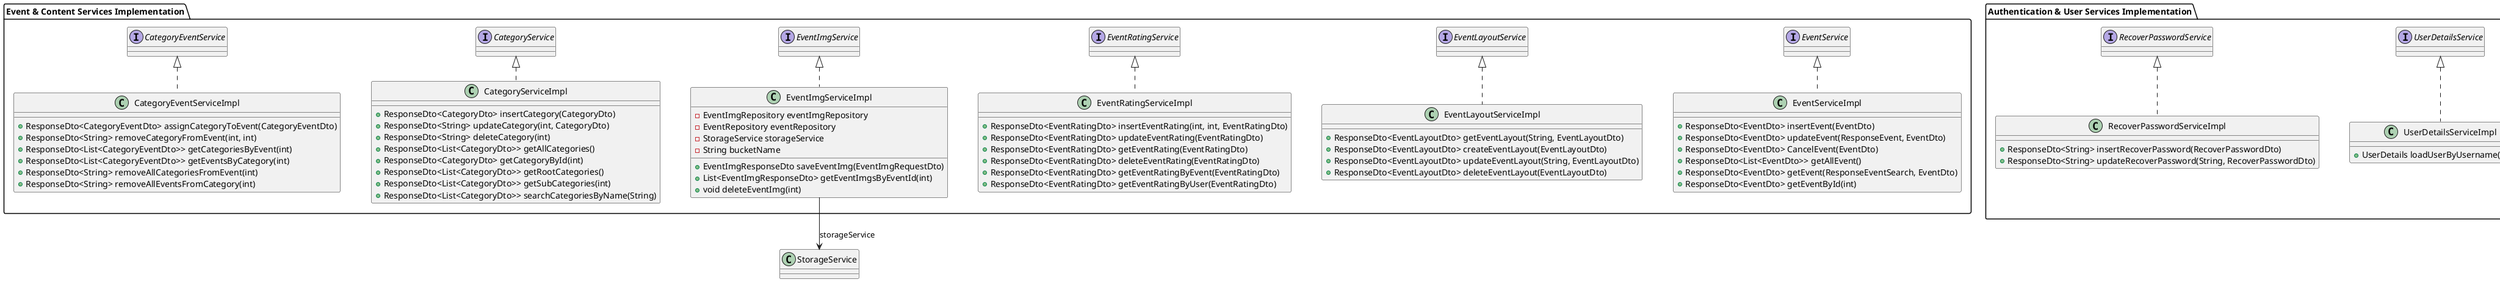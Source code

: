 @startuml Complete Service Implementation Class Diagram

skinparam nodesep 50
skinparam ranksep 30

' === Authentication & User Services Implementation ===
package "Authentication & User Services Implementation" {
    class AccountActivationServiceImpl implements AccountActivationService {
        + void createActivationForUser(int)
        + void resendActivationCode(int)
        + ResponseDto<String> verifyActivationCode(int, String)
        + User getUserById(int)
    }

    class LoginServiceImpl implements LoginService {
        + ResponseDto<ResponseLogin> login(LoginDto)
        + ResponseDto<String> save(RequestLoginDTO)
    }

    class RegisterServiceImpl implements RegisterService {
        + ResponseDto<String> register(RegisterRequestDto)
    }

    class UserServiceImpl implements UserService {
        + ResponseDto<String> updateTelephone(int, String)
        + ResponseDto<String> updateBirthDate(int, Date)
        + ResponseDto<String> updateAddress(int, Integer)
        + ResponseDto<String> deleteUserAccount(int)
        + ResponseDto<String> deactivateUser(int)
        + ResponseDto<String> reactivateUser(int)
        + ResponseDto<UserDto> getUserById(int)
        + ResponseDto<List<UserDto>> getUsersByName(String)
        + ResponseDto<List<UserDto>> getAllUsers()
    }

    class UserDetailsServiceImpl implements UserDetailsService {
        + UserDetails loadUserByUsername(String)
    }

    class RecoverPasswordServiceImpl implements RecoverPasswordService {
        + ResponseDto<String> insertRecoverPassword(RecoverPasswordDto)
        + ResponseDto<String> updateRecoverPassword(String, RecoverPasswordDto)
    }
}

' === Event & Content Services Implementation ===
package "Event & Content Services Implementation" {
    class EventServiceImpl implements EventService {
        + ResponseDto<EventDto> insertEvent(EventDto)
        + ResponseDto<EventDto> updateEvent(ResponseEvent, EventDto)
        + ResponseDto<EventDto> CancelEvent(EventDto)
        + ResponseDto<List<EventDto>> getAllEvent()
        + ResponseDto<EventDto> getEvent(ResponseEventSearch, EventDto)
        + ResponseDto<EventDto> getEventById(int)
    }

    class EventLayoutServiceImpl implements EventLayoutService {
        + ResponseDto<EventLayoutDto> getEventLayout(String, EventLayoutDto)
        + ResponseDto<EventLayoutDto> createEventLayout(EventLayoutDto)
        + ResponseDto<EventLayoutDto> updateEventLayout(String, EventLayoutDto)
        + ResponseDto<EventLayoutDto> deleteEventLayout(EventLayoutDto)
    }

    class EventRatingServiceImpl implements EventRatingService {
        + ResponseDto<EventRatingDto> insertEventRating(int, int, EventRatingDto)
        + ResponseDto<EventRatingDto> updateEventRating(EventRatingDto)
        + ResponseDto<EventRatingDto> getEventRating(EventRatingDto)
        + ResponseDto<EventRatingDto> deleteEventRating(EventRatingDto)
        + ResponseDto<EventRatingDto> getEventRatingByEvent(EventRatingDto)
        + ResponseDto<EventRatingDto> getEventRatingByUser(EventRatingDto)
    }

    class EventImgServiceImpl implements EventImgService {
        - EventImgRepository eventImgRepository
        - EventRepository eventRepository
        - StorageService storageService
        - String bucketName
        + EventImgResponseDto saveEventImg(EventImgRequestDto)
        + List<EventImgResponseDto> getEventImgsByEventId(int)
        + void deleteEventImg(int)
    }

    class CategoryServiceImpl implements CategoryService {
        + ResponseDto<CategoryDto> insertCategory(CategoryDto)
        + ResponseDto<String> updateCategory(int, CategoryDto)
        + ResponseDto<String> deleteCategory(int)
        + ResponseDto<List<CategoryDto>> getAllCategories()
        + ResponseDto<CategoryDto> getCategoryById(int)
        + ResponseDto<List<CategoryDto>> getRootCategories()
        + ResponseDto<List<CategoryDto>> getSubCategories(int)
        + ResponseDto<List<CategoryDto>> searchCategoriesByName(String)
    }

    class CategoryEventServiceImpl implements CategoryEventService {
        + ResponseDto<CategoryEventDto> assignCategoryToEvent(CategoryEventDto)
        + ResponseDto<String> removeCategoryFromEvent(int, int)
        + ResponseDto<List<CategoryEventDto>> getCategoriesByEvent(int)
        + ResponseDto<List<CategoryEventDto>> getEventsByCategory(int)
        + ResponseDto<String> removeAllCategoriesFromEvent(int)
        + ResponseDto<String> removeAllEventsFromCategory(int)
    }
}

' === Location & Geography Services Implementation ===
package "Location & Geography Services Implementation" {
    class AddressServiceImpl implements AddressService {
        + ResponseDto<AddressDto> insertAddress(AddressDto)
        + ResponseDto<String> updateAddress(int, AddressDto)
        + ResponseDto<String> deleteAddress(int)
        + ResponseDto<List<AddressDto>> getAllAddresses()
        + ResponseDto<AddressDto> getAddressById(int)
    }

    class LocationServiceImpl implements LocationService {
        + ResponseDto<LocationDto> insertLocation(LocationDto)
        + ResponseDto<String> updateLocation(int, LocationDto)
        + ResponseDto<String> deleteLocation(int)
        + ResponseDto<List<LocationDto>> getAllLocations()
        + ResponseDto<LocationDto> getLocationById(int)
    }

    class CityServiceImpl implements CityService {
        + ResponseDto<CityDto> insertCity(CityDto)
        + ResponseDto<String> updateCity(int, CityDto)
        + ResponseDto<String> deleteCity(int)
        + ResponseDto<List<CityDto>> getAllCities()
        + ResponseDto<CityDto> getCityById(int)
    }

    class DepartmentServiceImpl implements DepartmentService {
        + ResponseDto<DepartmentDto> insertDepartment(DepartmentDto)
        + ResponseDto<String> updateDepartment(int, String)
        + ResponseDto<String> deleteDepartment(int)
        + ResponseDto<List<DepartmentDto>> getAllDepartments()
        + ResponseDto<DepartmentDto> getDepartmentById(int)
    }
}

' === Ticket & Seat Services Implementation ===
package "Ticket & Seat Services Implementation" {
    class TicketServiceImpl implements TicketService {
        + ResponseDto<String> createTicketWithSeats(TicketDto)
        + ResponseDto<String> cancelTicket(int)
        + ResponseDto<TicketDto> getTicketById(int)
        + ResponseDto<List<TicketDto>> getTicketByEvent(int)
        + ResponseDto<List<TicketDto>> getTicketByUser(int)
    }

    class SeatServiceImpl implements SeatService {
        + ResponseDto<SeatDto> insertSeat(SeatDto)
        + ResponseDto<String> updateSeat(int, SeatDto)
        + ResponseDto<String> deleteSeat(int)
        + ResponseDto<List<SeatDto>> getAllSeats()
        + ResponseDto<SeatDto> getSeatById(int)
        + ResponseDto<String> updateSeatStatus(int, boolean)
    }

    class SectionServiceImpl implements SectionService {
        + ResponseDto<SectionDto> insertSection(SectionDto)
        + List<SectionDto> getAllSections()
        + ResponseDto<SectionDto> updateSection(SectionDto)
        + ResponseDto<SectionDto> deleteSection(int)
        + ResponseDto<SectionDto> getSectionById(int)
    }

    class SectionNameServiceImpl implements SectionNameService {
        + ResponseDto<SectionNameDto> insertSectionName(SectionNameDto)
        + ResponseDto<String> updateSectionName(Integer, SectionNameDto)
        + ResponseDto<String> deleteSectionName(Integer)
        + ResponseDto<List<SectionNameDto>> getAllSectionNames()
        + ResponseDto<SectionNameDto> getSectionNameById(Integer)
        + ResponseDto<List<SectionNameDto>> searchSectionNamesByName(String)
    }
}

' === Notification Services Implementation ===
package "Notification Services Implementation" {
    class NotificationServiceImpl implements NotificationService {
        + ResponseDto<NotificationDto> insertNotification(NotificationDto)
        + ResponseDto<NotificationDto> updateNotification(NotificationDto)
        + ResponseDto<NotificationDto> deleteNotification(int)
        + ResponseDto<NotificationDto> getNotification(int)
        + ResponseDto<List<NotificationDto>> getNotifications(int)
    }

    class NotificationUserServiceImpl implements NotificationUserService {
        + ResponseDto<NotificationUserDto> deleteNotificationUser(int)
        + ResponseDto<NotificationUserDto> insertNotificationUser(NotificationUserDto)
        + ResponseDto<List<NotificationUserDto>> getAll()
    }

    class OrganizerPetitionServiceImpl implements OrganizerPetitionService {
        + ResponseDto<String> submitPetition(int, MultipartFile)
        + ResponseDto<List<OrganizerPetitionDto>> getAllPetitions()
        + ResponseDto<OrganizerPetitionDto> getPetitionByUserID(int)
        + ResponseDto<String> updatePetitionStatus(int, int)
    }
}

' Relationships
EventImgServiceImpl --> StorageService : storageService

@enduml